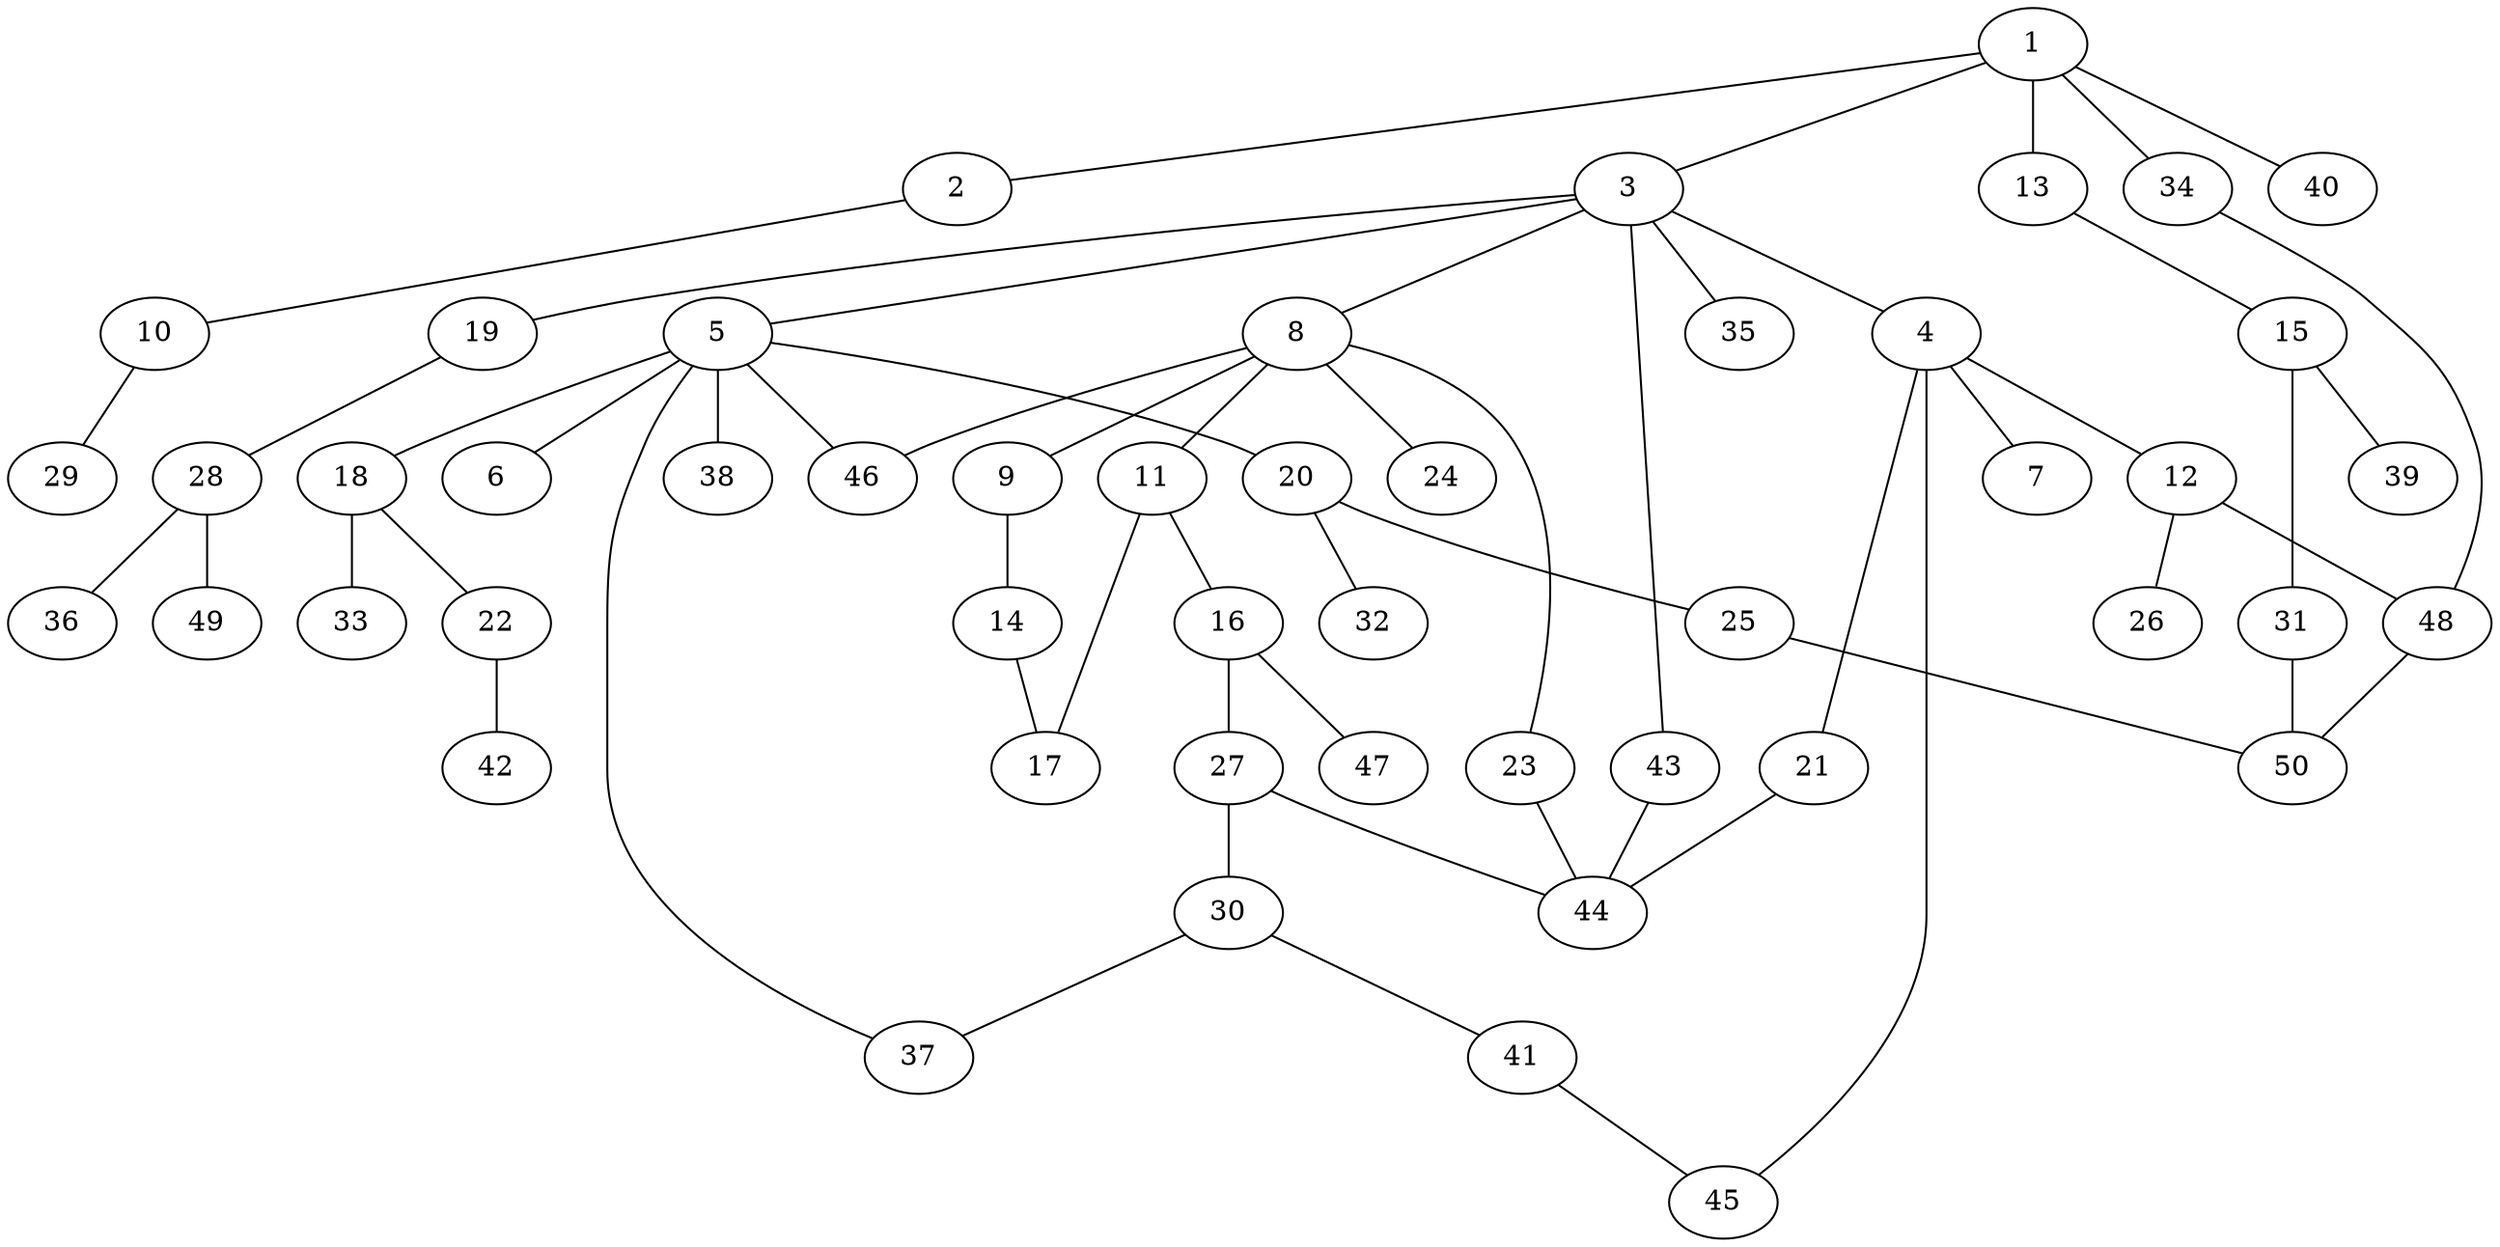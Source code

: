 graph graphname {1--2
1--3
1--13
1--34
1--40
2--10
3--4
3--5
3--8
3--19
3--35
3--43
4--7
4--12
4--21
4--45
5--6
5--18
5--20
5--37
5--38
5--46
8--9
8--11
8--23
8--24
8--46
9--14
10--29
11--16
11--17
12--26
12--48
13--15
14--17
15--31
15--39
16--27
16--47
18--22
18--33
19--28
20--25
20--32
21--44
22--42
23--44
25--50
27--30
27--44
28--36
28--49
30--37
30--41
31--50
34--48
41--45
43--44
48--50
}